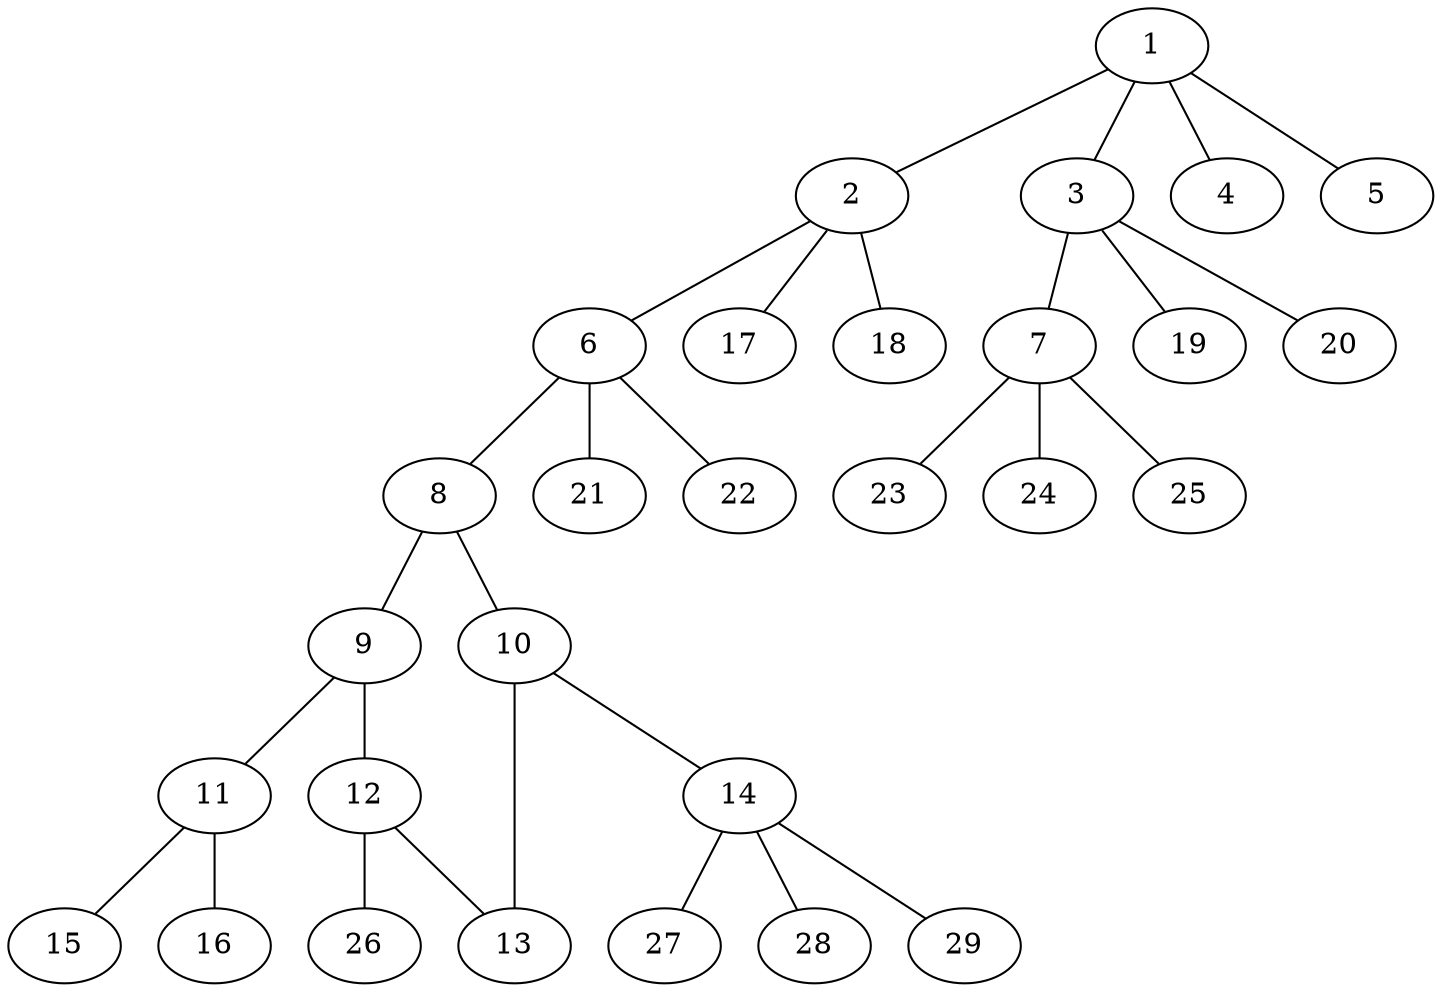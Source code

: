 graph molecule_3103 {
	1	 [chem=S];
	2	 [chem=C];
	1 -- 2	 [valence=1];
	3	 [chem=C];
	1 -- 3	 [valence=1];
	4	 [chem=O];
	1 -- 4	 [valence=2];
	5	 [chem=O];
	1 -- 5	 [valence=2];
	6	 [chem=C];
	2 -- 6	 [valence=1];
	17	 [chem=H];
	2 -- 17	 [valence=1];
	18	 [chem=H];
	2 -- 18	 [valence=1];
	7	 [chem=C];
	3 -- 7	 [valence=1];
	19	 [chem=H];
	3 -- 19	 [valence=1];
	20	 [chem=H];
	3 -- 20	 [valence=1];
	8	 [chem=N];
	6 -- 8	 [valence=1];
	21	 [chem=H];
	6 -- 21	 [valence=1];
	22	 [chem=H];
	6 -- 22	 [valence=1];
	23	 [chem=H];
	7 -- 23	 [valence=1];
	24	 [chem=H];
	7 -- 24	 [valence=1];
	25	 [chem=H];
	7 -- 25	 [valence=1];
	9	 [chem=C];
	8 -- 9	 [valence=1];
	10	 [chem=C];
	8 -- 10	 [valence=1];
	11	 [chem=N];
	9 -- 11	 [valence=1];
	12	 [chem=C];
	9 -- 12	 [valence=2];
	13	 [chem=N];
	10 -- 13	 [valence=2];
	14	 [chem=C];
	10 -- 14	 [valence=1];
	15	 [chem=O];
	11 -- 15	 [valence=2];
	16	 [chem=O];
	11 -- 16	 [valence=1];
	12 -- 13	 [valence=1];
	26	 [chem=H];
	12 -- 26	 [valence=1];
	27	 [chem=H];
	14 -- 27	 [valence=1];
	28	 [chem=H];
	14 -- 28	 [valence=1];
	29	 [chem=H];
	14 -- 29	 [valence=1];
}
